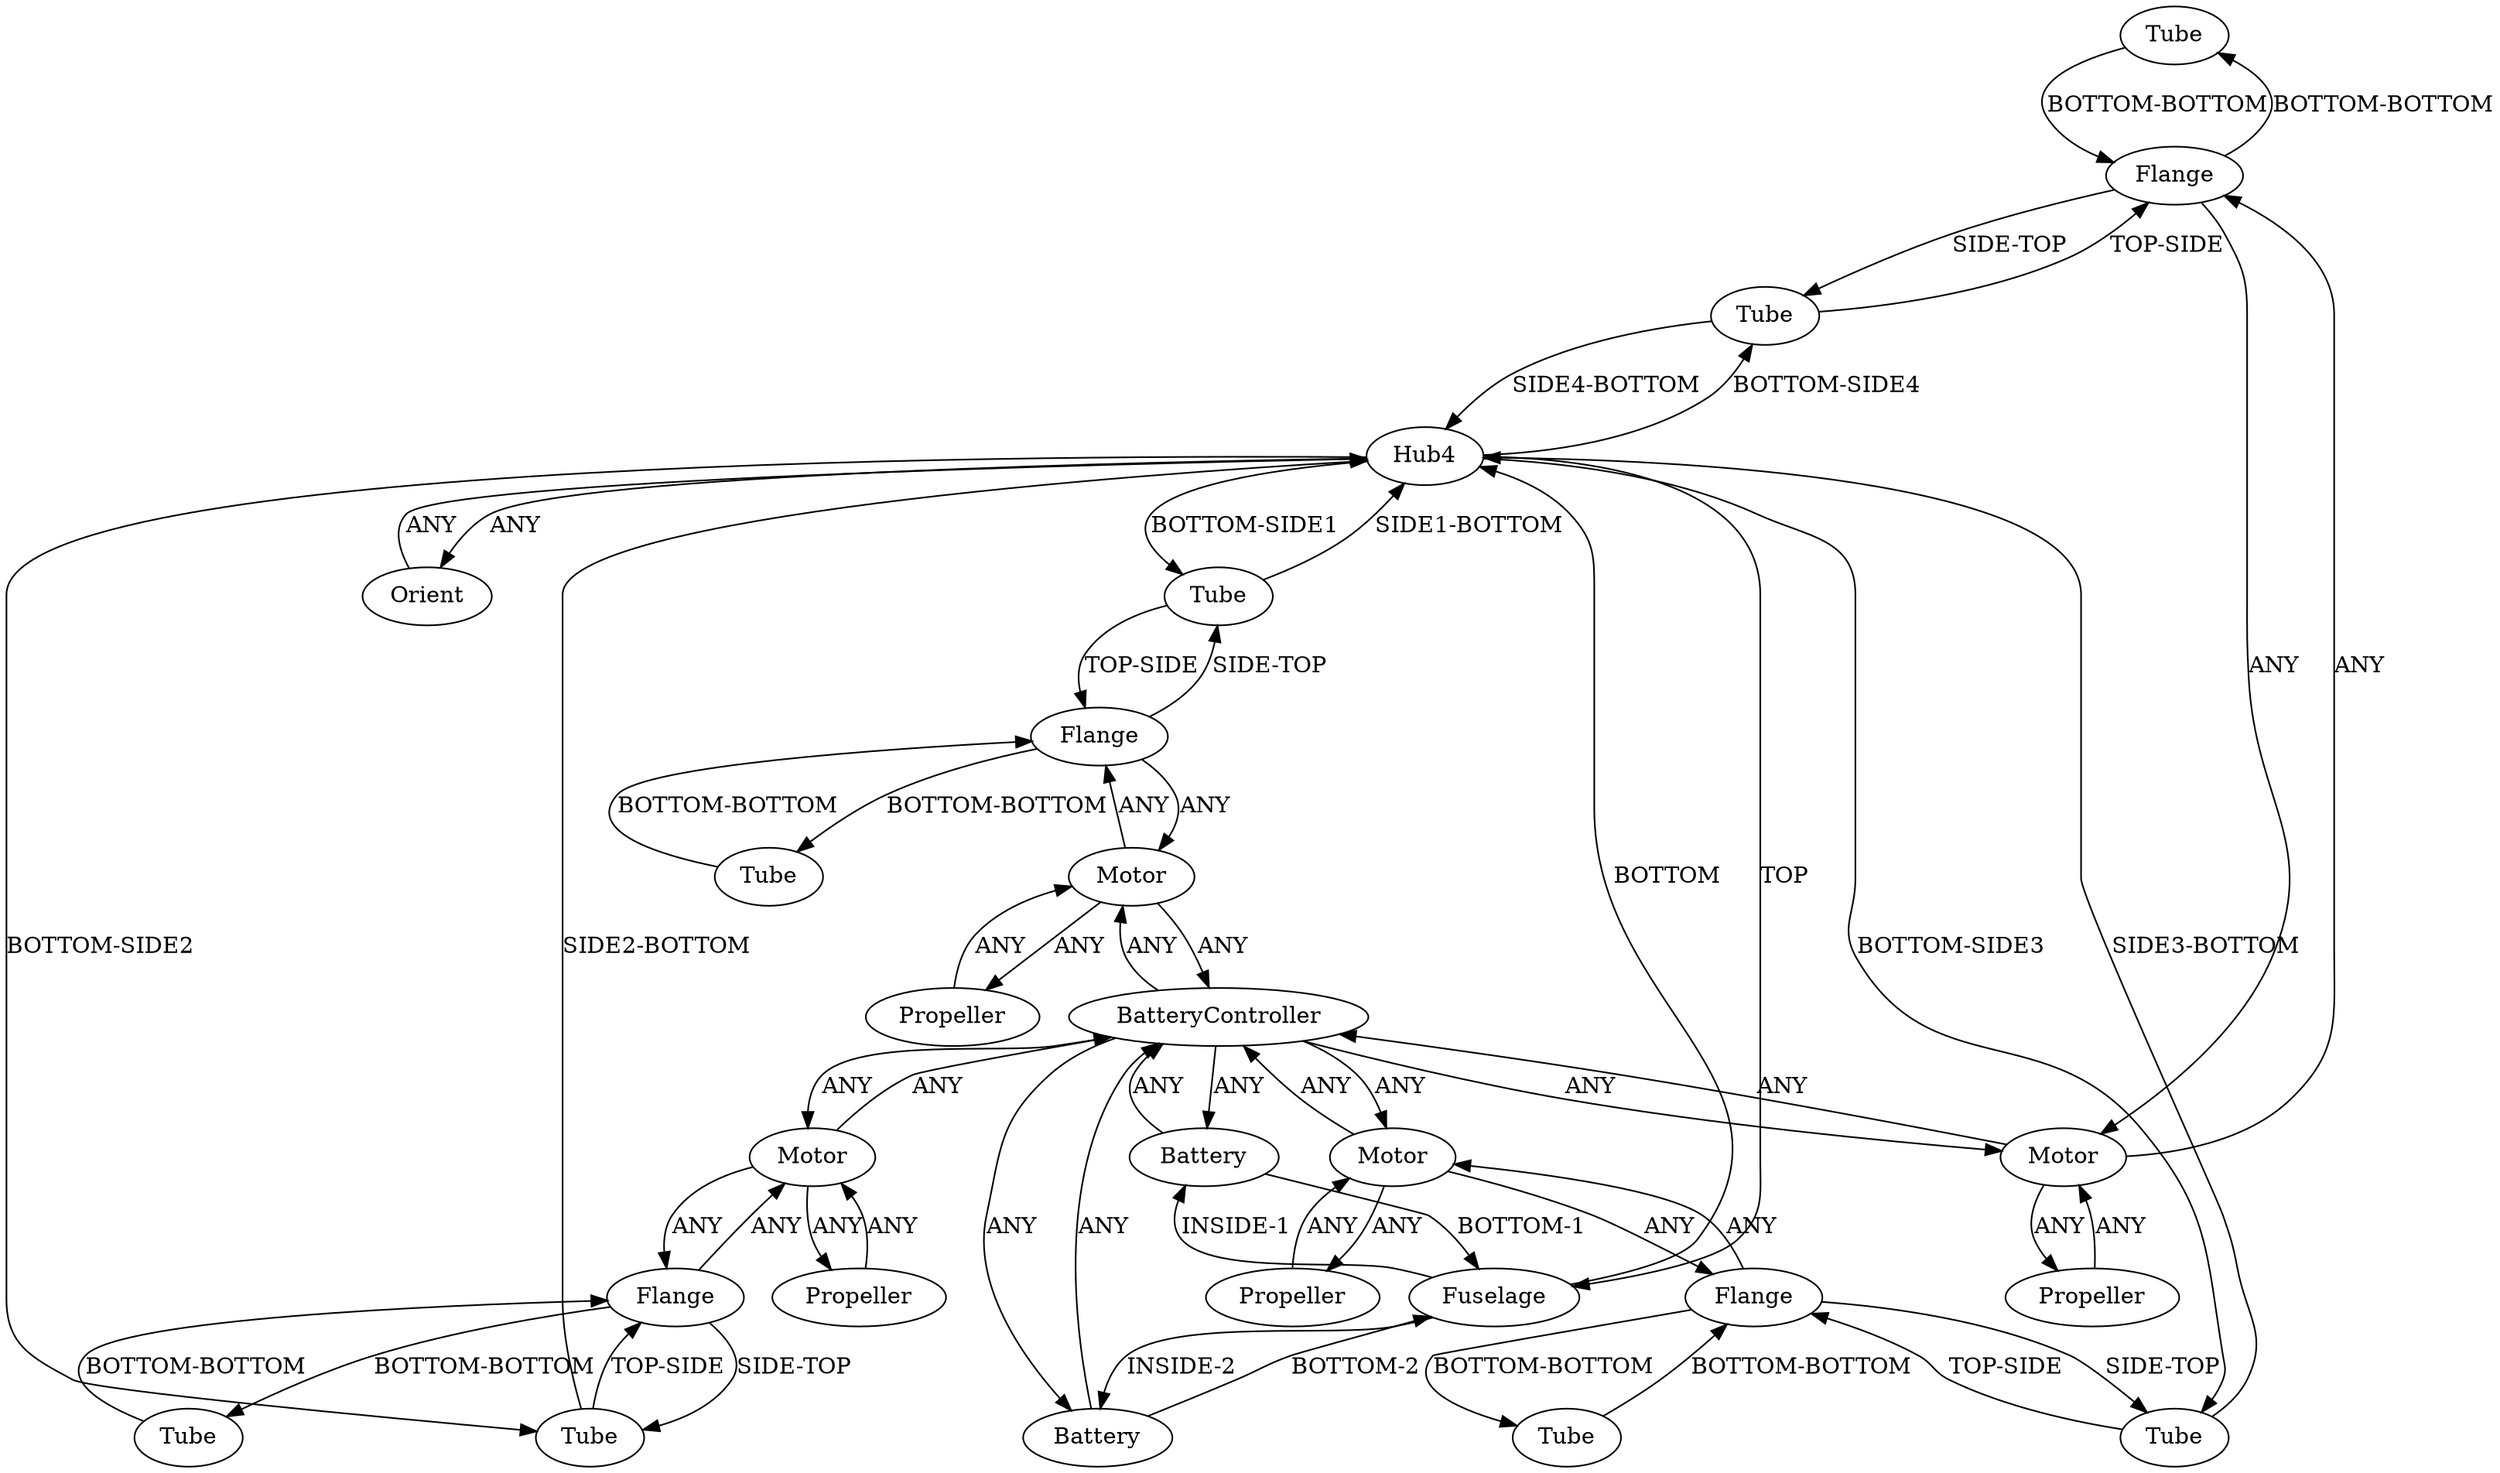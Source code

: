 /* Created by igraph 0.10.2 */
digraph {
  0 [
    instance=Tube_instance_1
    label=Tube
  ];
  1 [
    instance=Motor_instance_1
    label=Motor
  ];
  2 [
    instance=Tube_instance_2
    label=Tube
  ];
  3 [
    instance=Tube_instance_3
    label=Tube
  ];
  4 [
    instance=Propeller_instance_1
    label=Propeller
  ];
  5 [
    instance=Tube_instance_4
    label=Tube
  ];
  6 [
    instance=Battery_instance_1
    label=Battery
  ];
  7 [
    instance=Motor_instance_2
    label=Motor
  ];
  8 [
    instance=Flange_instance_1
    label=Flange
  ];
  9 [
    instance=Hub4_instance_1
    label=Hub4
  ];
  10 [
    instance=Fuselage_instance_1
    label=Fuselage
  ];
  11 [
    instance=Tube_instance_5
    label=Tube
  ];
  12 [
    instance=Tube_instance_6
    label=Tube
  ];
  13 [
    instance=Orient
    label=Orient
  ];
  14 [
    instance=BatteryController_instance_1
    label=BatteryController
  ];
  15 [
    instance=Motor_instance_3
    label=Motor
  ];
  16 [
    instance=Flange_instance_2
    label=Flange
  ];
  17 [
    instance=Propeller_instance_2
    label=Propeller
  ];
  18 [
    instance=Flange_instance_3
    label=Flange
  ];
  19 [
    instance=Propeller_instance_3
    label=Propeller
  ];
  20 [
    instance=Battery_instance_2
    label=Battery
  ];
  21 [
    instance=Propeller_instance_4
    label=Propeller
  ];
  22 [
    instance=Motor_instance_4
    label=Motor
  ];
  23 [
    instance=Flange_instance_4
    label=Flange
  ];
  24 [
    instance=Tube_instance_7
    label=Tube
  ];
  25 [
    instance=Tube_instance_8
    label=Tube
  ];

  0 -> 16 [
    label="BOTTOM-BOTTOM"
  ];
  1 -> 14 [
    label=ANY
  ];
  1 -> 17 [
    label=ANY
  ];
  1 -> 23 [
    label=ANY
  ];
  2 -> 9 [
    label="SIDE1-BOTTOM"
  ];
  2 -> 23 [
    label="TOP-SIDE"
  ];
  3 -> 18 [
    label="BOTTOM-BOTTOM"
  ];
  4 -> 7 [
    label=ANY
  ];
  5 -> 23 [
    label="BOTTOM-BOTTOM"
  ];
  6 -> 10 [
    label="BOTTOM-1"
  ];
  6 -> 14 [
    label=ANY
  ];
  7 -> 14 [
    label=ANY
  ];
  7 -> 16 [
    label=ANY
  ];
  7 -> 4 [
    label=ANY
  ];
  8 -> 11 [
    label="BOTTOM-BOTTOM"
  ];
  8 -> 12 [
    label="SIDE-TOP"
  ];
  8 -> 15 [
    label=ANY
  ];
  9 -> 12 [
    label="BOTTOM-SIDE2"
  ];
  9 -> 10 [
    label=TOP
  ];
  9 -> 2 [
    label="BOTTOM-SIDE1"
  ];
  9 -> 24 [
    label="BOTTOM-SIDE4"
  ];
  9 -> 25 [
    label="BOTTOM-SIDE3"
  ];
  9 -> 13 [
    label=ANY
  ];
  10 -> 20 [
    label="INSIDE-2"
  ];
  10 -> 6 [
    label="INSIDE-1"
  ];
  10 -> 9 [
    label=BOTTOM
  ];
  11 -> 8 [
    label="BOTTOM-BOTTOM"
  ];
  12 -> 9 [
    label="SIDE2-BOTTOM"
  ];
  12 -> 8 [
    label="TOP-SIDE"
  ];
  13 -> 9 [
    label=ANY
  ];
  14 -> 1 [
    label=ANY
  ];
  14 -> 20 [
    label=ANY
  ];
  14 -> 22 [
    label=ANY
  ];
  14 -> 6 [
    label=ANY
  ];
  14 -> 15 [
    label=ANY
  ];
  14 -> 7 [
    label=ANY
  ];
  15 -> 8 [
    label=ANY
  ];
  15 -> 21 [
    label=ANY
  ];
  15 -> 14 [
    label=ANY
  ];
  16 -> 24 [
    label="SIDE-TOP"
  ];
  16 -> 0 [
    label="BOTTOM-BOTTOM"
  ];
  16 -> 7 [
    label=ANY
  ];
  17 -> 1 [
    label=ANY
  ];
  18 -> 3 [
    label="BOTTOM-BOTTOM"
  ];
  18 -> 25 [
    label="SIDE-TOP"
  ];
  18 -> 22 [
    label=ANY
  ];
  19 -> 22 [
    label=ANY
  ];
  20 -> 10 [
    label="BOTTOM-2"
  ];
  20 -> 14 [
    label=ANY
  ];
  21 -> 15 [
    label=ANY
  ];
  22 -> 19 [
    label=ANY
  ];
  22 -> 18 [
    label=ANY
  ];
  22 -> 14 [
    label=ANY
  ];
  23 -> 1 [
    label=ANY
  ];
  23 -> 2 [
    label="SIDE-TOP"
  ];
  23 -> 5 [
    label="BOTTOM-BOTTOM"
  ];
  24 -> 9 [
    label="SIDE4-BOTTOM"
  ];
  24 -> 16 [
    label="TOP-SIDE"
  ];
  25 -> 18 [
    label="TOP-SIDE"
  ];
  25 -> 9 [
    label="SIDE3-BOTTOM"
  ];
}
